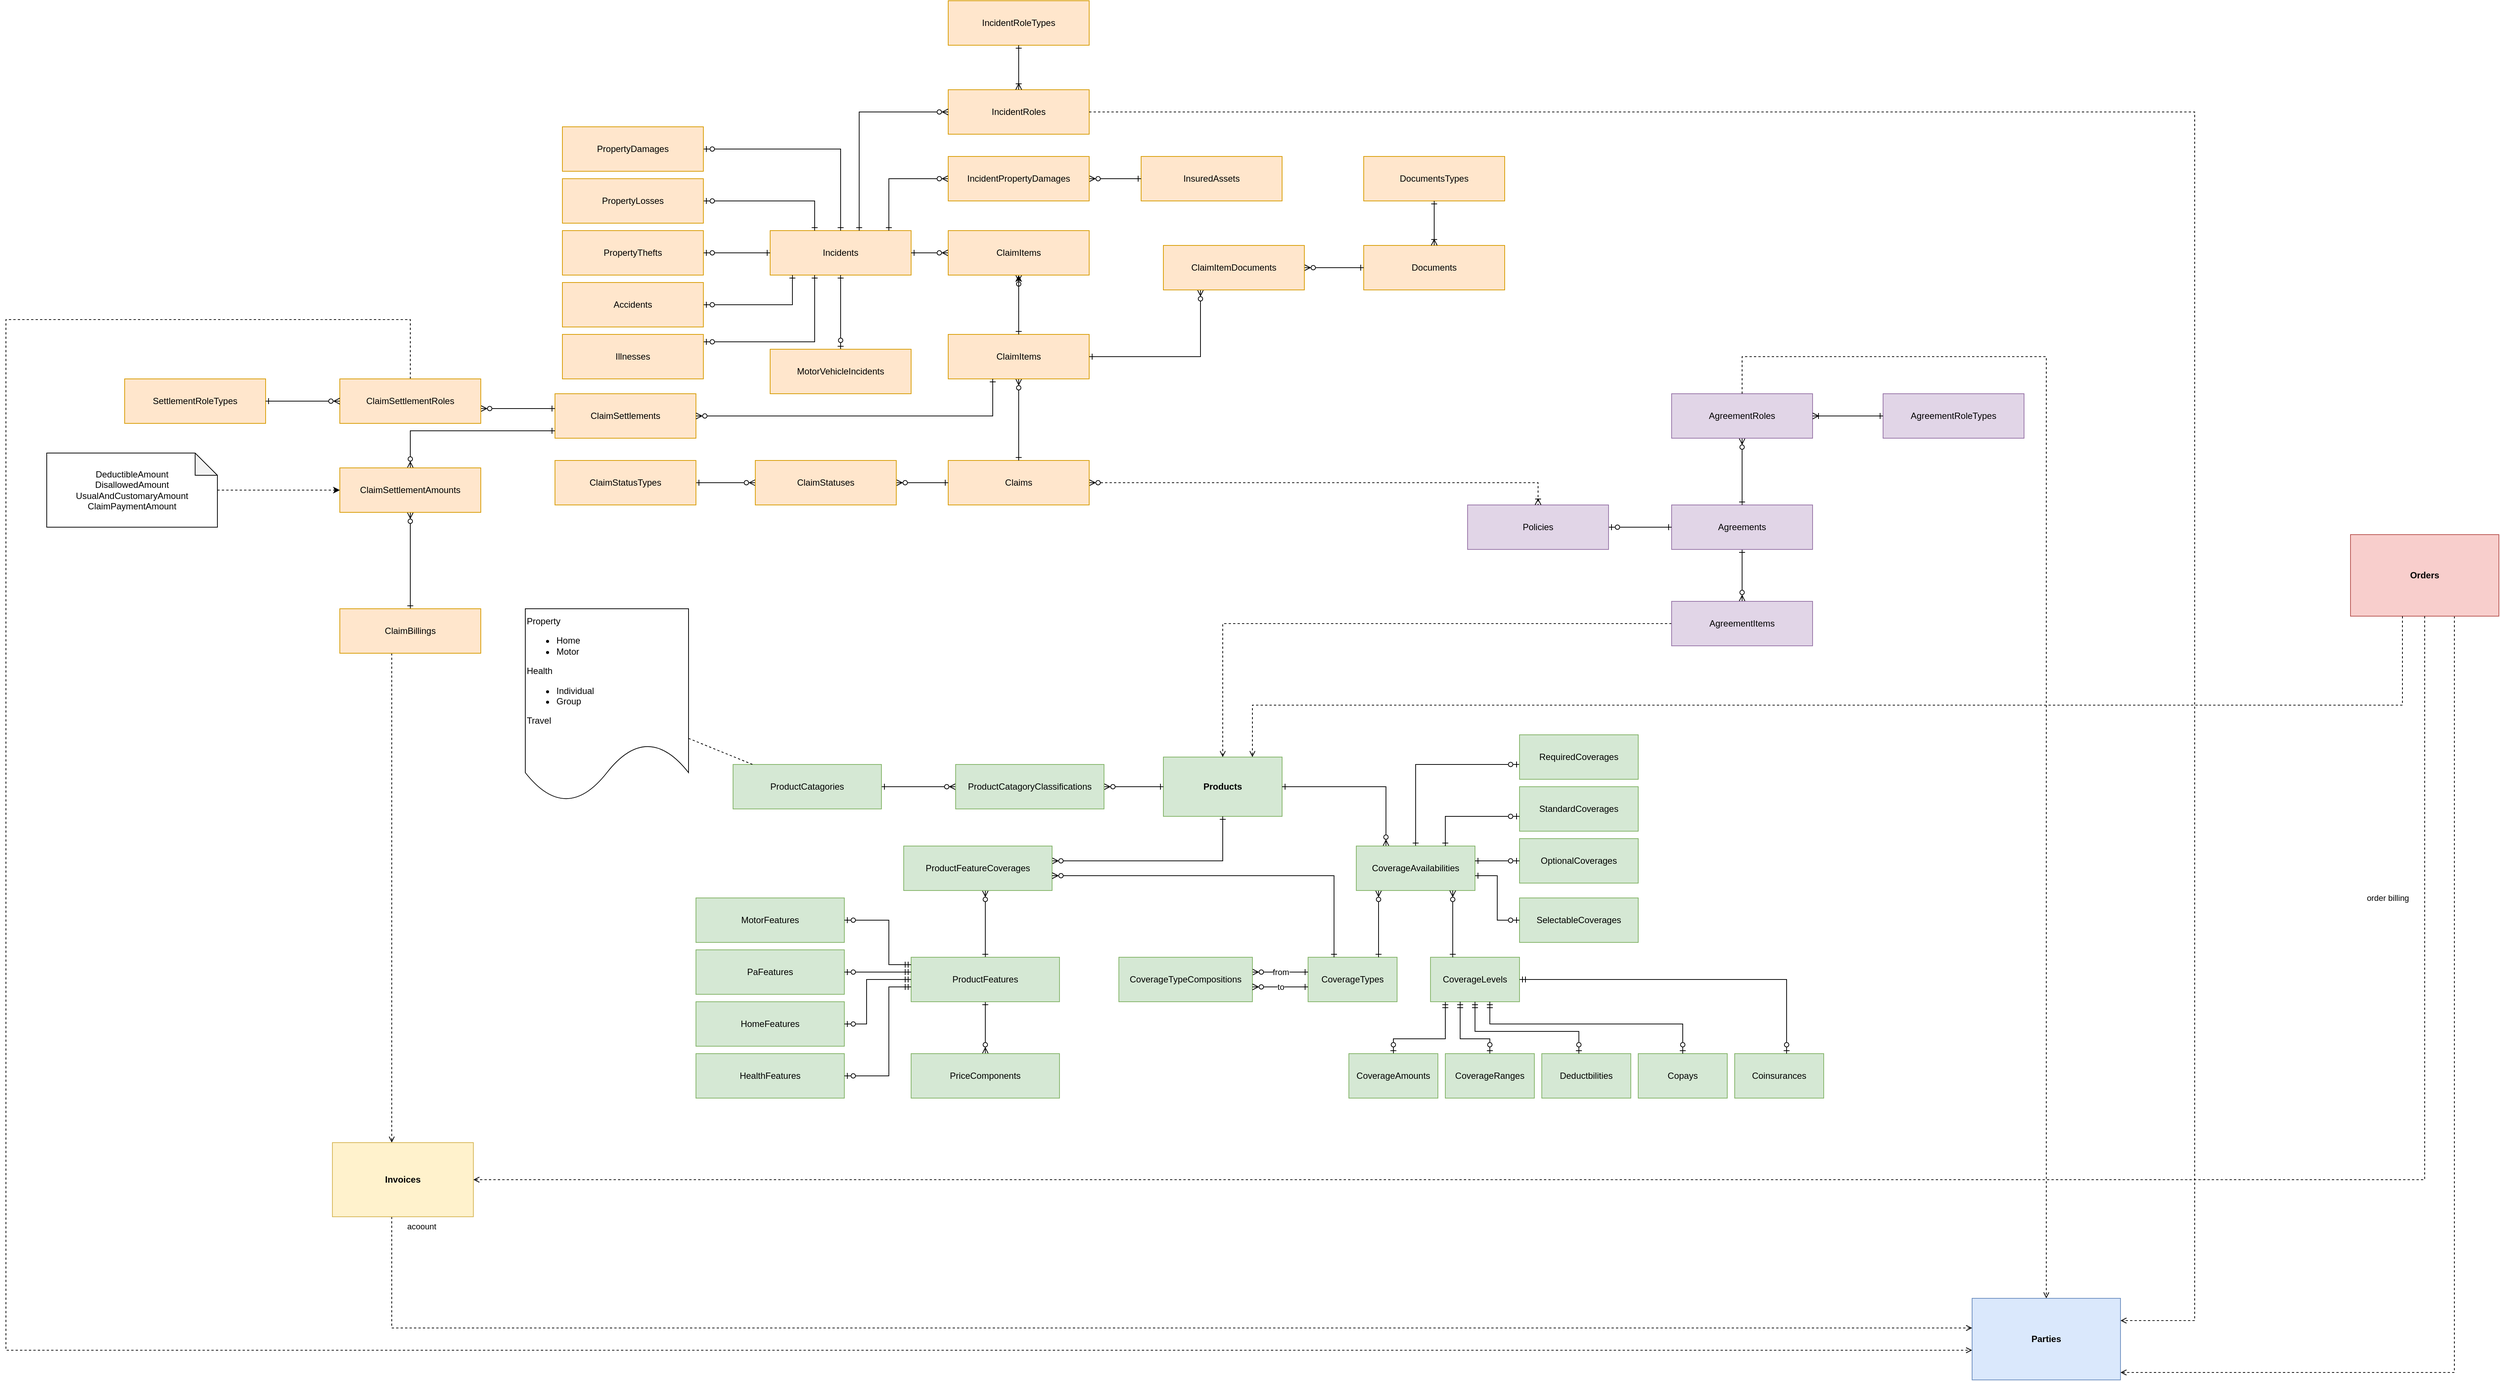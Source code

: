 <mxfile version="28.0.6">
  <diagram name="Page-1" id="UG3h2oHKd8cI5t2Z76ql">
    <mxGraphModel dx="3942" dy="2282" grid="1" gridSize="10" guides="1" tooltips="1" connect="1" arrows="1" fold="1" page="1" pageScale="1" pageWidth="850" pageHeight="1100" math="0" shadow="0">
      <root>
        <mxCell id="0" />
        <mxCell id="1" parent="0" />
        <mxCell id="Gwfefa4xqPAHv9ycmTIK-1" value="Products" style="rounded=0;whiteSpace=wrap;html=1;fontStyle=1;fillColor=#d5e8d4;strokeColor=#82b366;" parent="1" vertex="1">
          <mxGeometry x="230" y="240" width="160" height="80" as="geometry" />
        </mxCell>
        <mxCell id="Gwfefa4xqPAHv9ycmTIK-2" value="CoverageTypes" style="rounded=0;whiteSpace=wrap;html=1;fillColor=#d5e8d4;strokeColor=#82b366;" parent="1" vertex="1">
          <mxGeometry x="425" y="510" width="120" height="60" as="geometry" />
        </mxCell>
        <mxCell id="Gwfefa4xqPAHv9ycmTIK-4" style="edgeStyle=orthogonalEdgeStyle;rounded=0;orthogonalLoop=1;jettySize=auto;html=1;endArrow=ERone;endFill=0;startArrow=ERzeroToMany;startFill=0;" parent="1" source="Gwfefa4xqPAHv9ycmTIK-3" target="Gwfefa4xqPAHv9ycmTIK-2" edge="1">
          <mxGeometry relative="1" as="geometry">
            <Array as="points">
              <mxPoint x="520" y="470" />
              <mxPoint x="520" y="470" />
            </Array>
          </mxGeometry>
        </mxCell>
        <mxCell id="Gwfefa4xqPAHv9ycmTIK-18" style="edgeStyle=orthogonalEdgeStyle;rounded=0;orthogonalLoop=1;jettySize=auto;html=1;endArrow=ERone;endFill=0;startArrow=ERzeroToMany;startFill=0;" parent="1" source="Gwfefa4xqPAHv9ycmTIK-3" target="Gwfefa4xqPAHv9ycmTIK-1" edge="1">
          <mxGeometry relative="1" as="geometry">
            <Array as="points">
              <mxPoint x="530" y="280" />
            </Array>
          </mxGeometry>
        </mxCell>
        <mxCell id="Gwfefa4xqPAHv9ycmTIK-20" style="edgeStyle=orthogonalEdgeStyle;rounded=0;orthogonalLoop=1;jettySize=auto;html=1;startArrow=ERone;startFill=0;endArrow=ERzeroToOne;endFill=0;" parent="1" source="Gwfefa4xqPAHv9ycmTIK-3" target="Gwfefa4xqPAHv9ycmTIK-19" edge="1">
          <mxGeometry relative="1" as="geometry">
            <Array as="points">
              <mxPoint x="570" y="250" />
            </Array>
          </mxGeometry>
        </mxCell>
        <mxCell id="Gwfefa4xqPAHv9ycmTIK-3" value="CoverageAvailabilities" style="rounded=0;whiteSpace=wrap;html=1;fillColor=#d5e8d4;strokeColor=#82b366;" parent="1" vertex="1">
          <mxGeometry x="490" y="360" width="160" height="60" as="geometry" />
        </mxCell>
        <mxCell id="Gwfefa4xqPAHv9ycmTIK-13" style="edgeStyle=orthogonalEdgeStyle;rounded=0;orthogonalLoop=1;jettySize=auto;html=1;startArrow=ERmandOne;startFill=0;endArrow=ERzeroToOne;endFill=0;" parent="1" source="Gwfefa4xqPAHv9ycmTIK-5" target="Gwfefa4xqPAHv9ycmTIK-8" edge="1">
          <mxGeometry relative="1" as="geometry">
            <Array as="points">
              <mxPoint x="610" y="620" />
              <mxPoint x="540" y="620" />
            </Array>
          </mxGeometry>
        </mxCell>
        <mxCell id="Gwfefa4xqPAHv9ycmTIK-5" value="CoverageLevels" style="rounded=0;whiteSpace=wrap;html=1;fillColor=#d5e8d4;strokeColor=#82b366;" parent="1" vertex="1">
          <mxGeometry x="590" y="510" width="120" height="60" as="geometry" />
        </mxCell>
        <mxCell id="Gwfefa4xqPAHv9ycmTIK-6" style="edgeStyle=orthogonalEdgeStyle;rounded=0;orthogonalLoop=1;jettySize=auto;html=1;endArrow=ERone;endFill=0;startArrow=ERzeroToMany;startFill=0;" parent="1" source="Gwfefa4xqPAHv9ycmTIK-3" target="Gwfefa4xqPAHv9ycmTIK-5" edge="1">
          <mxGeometry relative="1" as="geometry">
            <mxPoint x="640" y="450" as="sourcePoint" />
            <mxPoint x="640" y="550" as="targetPoint" />
            <Array as="points">
              <mxPoint x="620" y="470" />
              <mxPoint x="620" y="470" />
            </Array>
          </mxGeometry>
        </mxCell>
        <mxCell id="Gwfefa4xqPAHv9ycmTIK-8" value="CoverageAmounts" style="rounded=0;whiteSpace=wrap;html=1;fillColor=#d5e8d4;strokeColor=#82b366;" parent="1" vertex="1">
          <mxGeometry x="480" y="640" width="120" height="60" as="geometry" />
        </mxCell>
        <mxCell id="Gwfefa4xqPAHv9ycmTIK-9" value="CoverageRanges" style="rounded=0;whiteSpace=wrap;html=1;fillColor=#d5e8d4;strokeColor=#82b366;" parent="1" vertex="1">
          <mxGeometry x="610" y="640" width="120" height="60" as="geometry" />
        </mxCell>
        <mxCell id="Gwfefa4xqPAHv9ycmTIK-10" value="Deductbilities" style="rounded=0;whiteSpace=wrap;html=1;fillColor=#d5e8d4;strokeColor=#82b366;" parent="1" vertex="1">
          <mxGeometry x="740" y="640" width="120" height="60" as="geometry" />
        </mxCell>
        <mxCell id="Gwfefa4xqPAHv9ycmTIK-11" value="Copays" style="rounded=0;whiteSpace=wrap;html=1;fillColor=#d5e8d4;strokeColor=#82b366;" parent="1" vertex="1">
          <mxGeometry x="870" y="640" width="120" height="60" as="geometry" />
        </mxCell>
        <mxCell id="Gwfefa4xqPAHv9ycmTIK-12" value="Coinsurances" style="rounded=0;whiteSpace=wrap;html=1;fillColor=#d5e8d4;strokeColor=#82b366;" parent="1" vertex="1">
          <mxGeometry x="1000" y="640" width="120" height="60" as="geometry" />
        </mxCell>
        <mxCell id="Gwfefa4xqPAHv9ycmTIK-14" style="edgeStyle=orthogonalEdgeStyle;rounded=0;orthogonalLoop=1;jettySize=auto;html=1;startArrow=ERmandOne;startFill=0;endArrow=ERzeroToOne;endFill=0;" parent="1" source="Gwfefa4xqPAHv9ycmTIK-5" target="Gwfefa4xqPAHv9ycmTIK-9" edge="1">
          <mxGeometry relative="1" as="geometry">
            <mxPoint x="900" y="590" as="sourcePoint" />
            <mxPoint x="790" y="650" as="targetPoint" />
            <Array as="points">
              <mxPoint x="630" y="620" />
              <mxPoint x="670" y="620" />
            </Array>
          </mxGeometry>
        </mxCell>
        <mxCell id="Gwfefa4xqPAHv9ycmTIK-15" style="edgeStyle=orthogonalEdgeStyle;rounded=0;orthogonalLoop=1;jettySize=auto;html=1;startArrow=ERmandOne;startFill=0;endArrow=ERzeroToOne;endFill=0;" parent="1" source="Gwfefa4xqPAHv9ycmTIK-5" target="Gwfefa4xqPAHv9ycmTIK-10" edge="1">
          <mxGeometry relative="1" as="geometry">
            <mxPoint x="760" y="590" as="sourcePoint" />
            <mxPoint x="790" y="650" as="targetPoint" />
            <Array as="points">
              <mxPoint x="650" y="610" />
              <mxPoint x="790" y="610" />
            </Array>
          </mxGeometry>
        </mxCell>
        <mxCell id="Gwfefa4xqPAHv9ycmTIK-16" style="edgeStyle=orthogonalEdgeStyle;rounded=0;orthogonalLoop=1;jettySize=auto;html=1;startArrow=ERmandOne;startFill=0;endArrow=ERzeroToOne;endFill=0;" parent="1" source="Gwfefa4xqPAHv9ycmTIK-5" target="Gwfefa4xqPAHv9ycmTIK-11" edge="1">
          <mxGeometry relative="1" as="geometry">
            <mxPoint x="800" y="570" as="sourcePoint" />
            <mxPoint x="940" y="630" as="targetPoint" />
            <Array as="points">
              <mxPoint x="670" y="600" />
              <mxPoint x="930" y="600" />
            </Array>
          </mxGeometry>
        </mxCell>
        <mxCell id="Gwfefa4xqPAHv9ycmTIK-17" style="edgeStyle=orthogonalEdgeStyle;rounded=0;orthogonalLoop=1;jettySize=auto;html=1;startArrow=ERmandOne;startFill=0;endArrow=ERzeroToOne;endFill=0;" parent="1" source="Gwfefa4xqPAHv9ycmTIK-5" target="Gwfefa4xqPAHv9ycmTIK-12" edge="1">
          <mxGeometry relative="1" as="geometry">
            <mxPoint x="880" y="560" as="sourcePoint" />
            <mxPoint x="1020" y="620" as="targetPoint" />
            <Array as="points">
              <mxPoint x="1070" y="540" />
            </Array>
          </mxGeometry>
        </mxCell>
        <mxCell id="Gwfefa4xqPAHv9ycmTIK-19" value="RequiredCoverages" style="rounded=0;whiteSpace=wrap;html=1;fillColor=#d5e8d4;strokeColor=#82b366;" parent="1" vertex="1">
          <mxGeometry x="710" y="210" width="160" height="60" as="geometry" />
        </mxCell>
        <mxCell id="Gwfefa4xqPAHv9ycmTIK-21" value="StandardCoverages" style="rounded=0;whiteSpace=wrap;html=1;fillColor=#d5e8d4;strokeColor=#82b366;" parent="1" vertex="1">
          <mxGeometry x="710" y="280" width="160" height="60" as="geometry" />
        </mxCell>
        <mxCell id="Gwfefa4xqPAHv9ycmTIK-22" value="OptionalCoverages" style="rounded=0;whiteSpace=wrap;html=1;fillColor=#d5e8d4;strokeColor=#82b366;" parent="1" vertex="1">
          <mxGeometry x="710" y="350" width="160" height="60" as="geometry" />
        </mxCell>
        <mxCell id="Gwfefa4xqPAHv9ycmTIK-23" value="SelectableCoverages" style="rounded=0;whiteSpace=wrap;html=1;fillColor=#d5e8d4;strokeColor=#82b366;" parent="1" vertex="1">
          <mxGeometry x="710" y="430" width="160" height="60" as="geometry" />
        </mxCell>
        <mxCell id="Gwfefa4xqPAHv9ycmTIK-24" style="edgeStyle=orthogonalEdgeStyle;rounded=0;orthogonalLoop=1;jettySize=auto;html=1;startArrow=ERone;startFill=0;endArrow=ERzeroToOne;endFill=0;" parent="1" source="Gwfefa4xqPAHv9ycmTIK-3" target="Gwfefa4xqPAHv9ycmTIK-21" edge="1">
          <mxGeometry relative="1" as="geometry">
            <mxPoint x="920" y="430" as="sourcePoint" />
            <mxPoint x="1060" y="320" as="targetPoint" />
            <Array as="points">
              <mxPoint x="610" y="320" />
            </Array>
          </mxGeometry>
        </mxCell>
        <mxCell id="Gwfefa4xqPAHv9ycmTIK-25" style="edgeStyle=orthogonalEdgeStyle;rounded=0;orthogonalLoop=1;jettySize=auto;html=1;startArrow=ERone;startFill=0;endArrow=ERzeroToOne;endFill=0;" parent="1" source="Gwfefa4xqPAHv9ycmTIK-3" target="Gwfefa4xqPAHv9ycmTIK-22" edge="1">
          <mxGeometry relative="1" as="geometry">
            <mxPoint x="930" y="450" as="sourcePoint" />
            <mxPoint x="1030" y="410" as="targetPoint" />
            <Array as="points">
              <mxPoint x="670" y="380" />
              <mxPoint x="670" y="380" />
            </Array>
          </mxGeometry>
        </mxCell>
        <mxCell id="Gwfefa4xqPAHv9ycmTIK-26" style="edgeStyle=orthogonalEdgeStyle;rounded=0;orthogonalLoop=1;jettySize=auto;html=1;startArrow=ERone;startFill=0;endArrow=ERzeroToOne;endFill=0;" parent="1" source="Gwfefa4xqPAHv9ycmTIK-3" target="Gwfefa4xqPAHv9ycmTIK-23" edge="1">
          <mxGeometry relative="1" as="geometry">
            <mxPoint x="670" y="440" as="sourcePoint" />
            <mxPoint x="730" y="440" as="targetPoint" />
            <Array as="points">
              <mxPoint x="680" y="400" />
              <mxPoint x="680" y="460" />
            </Array>
          </mxGeometry>
        </mxCell>
        <mxCell id="Gwfefa4xqPAHv9ycmTIK-28" value="from" style="edgeStyle=orthogonalEdgeStyle;rounded=0;orthogonalLoop=1;jettySize=auto;html=1;endArrow=ERone;endFill=0;startArrow=ERzeroToMany;startFill=0;" parent="1" source="Gwfefa4xqPAHv9ycmTIK-27" target="Gwfefa4xqPAHv9ycmTIK-2" edge="1">
          <mxGeometry relative="1" as="geometry">
            <Array as="points">
              <mxPoint x="390" y="530" />
              <mxPoint x="390" y="530" />
            </Array>
          </mxGeometry>
        </mxCell>
        <mxCell id="Gwfefa4xqPAHv9ycmTIK-27" value="CoverageTypeCompositions" style="rounded=0;whiteSpace=wrap;html=1;fillColor=#d5e8d4;strokeColor=#82b366;" parent="1" vertex="1">
          <mxGeometry x="170" y="510" width="180" height="60" as="geometry" />
        </mxCell>
        <mxCell id="Gwfefa4xqPAHv9ycmTIK-29" value="to" style="edgeStyle=orthogonalEdgeStyle;rounded=0;orthogonalLoop=1;jettySize=auto;html=1;endArrow=ERone;endFill=0;startArrow=ERzeroToMany;startFill=0;" parent="1" source="Gwfefa4xqPAHv9ycmTIK-27" target="Gwfefa4xqPAHv9ycmTIK-2" edge="1">
          <mxGeometry relative="1" as="geometry">
            <mxPoint x="370" y="570" as="sourcePoint" />
            <mxPoint x="480" y="570" as="targetPoint" />
            <Array as="points">
              <mxPoint x="370" y="550" />
              <mxPoint x="370" y="550" />
            </Array>
          </mxGeometry>
        </mxCell>
        <mxCell id="Gwfefa4xqPAHv9ycmTIK-31" style="edgeStyle=orthogonalEdgeStyle;rounded=0;orthogonalLoop=1;jettySize=auto;html=1;endArrow=ERone;endFill=0;startArrow=ERzeroToMany;startFill=0;" parent="1" source="Gwfefa4xqPAHv9ycmTIK-30" target="Gwfefa4xqPAHv9ycmTIK-1" edge="1">
          <mxGeometry relative="1" as="geometry">
            <Array as="points">
              <mxPoint x="10" y="280" />
            </Array>
          </mxGeometry>
        </mxCell>
        <mxCell id="Gwfefa4xqPAHv9ycmTIK-33" style="edgeStyle=orthogonalEdgeStyle;rounded=0;orthogonalLoop=1;jettySize=auto;html=1;endArrow=ERone;endFill=0;startArrow=ERzeroToMany;startFill=0;" parent="1" source="Gwfefa4xqPAHv9ycmTIK-30" target="Gwfefa4xqPAHv9ycmTIK-32" edge="1">
          <mxGeometry relative="1" as="geometry" />
        </mxCell>
        <mxCell id="Gwfefa4xqPAHv9ycmTIK-30" value="ProductCatagoryClassifications" style="rounded=0;whiteSpace=wrap;html=1;fillColor=#d5e8d4;strokeColor=#82b366;" parent="1" vertex="1">
          <mxGeometry x="-50" y="250" width="200" height="60" as="geometry" />
        </mxCell>
        <mxCell id="Gwfefa4xqPAHv9ycmTIK-32" value="ProductCatagories" style="rounded=0;whiteSpace=wrap;html=1;fillColor=#d5e8d4;strokeColor=#82b366;" parent="1" vertex="1">
          <mxGeometry x="-350" y="250" width="200" height="60" as="geometry" />
        </mxCell>
        <mxCell id="Gwfefa4xqPAHv9ycmTIK-35" style="rounded=0;orthogonalLoop=1;jettySize=auto;html=1;dashed=1;endArrow=none;endFill=0;" parent="1" source="Gwfefa4xqPAHv9ycmTIK-34" target="Gwfefa4xqPAHv9ycmTIK-32" edge="1">
          <mxGeometry relative="1" as="geometry" />
        </mxCell>
        <mxCell id="Gwfefa4xqPAHv9ycmTIK-34" value="Property&lt;div style=&quot;&quot;&gt;&lt;ul&gt;&lt;li&gt;Home&lt;/li&gt;&lt;li&gt;Motor&lt;/li&gt;&lt;/ul&gt;&lt;/div&gt;&lt;div&gt;Health&lt;/div&gt;&lt;div&gt;&lt;ul&gt;&lt;li&gt;Individual&lt;/li&gt;&lt;li&gt;Group&lt;/li&gt;&lt;/ul&gt;&lt;div&gt;Travel&lt;/div&gt;&lt;/div&gt;&lt;div&gt;&lt;br&gt;&lt;/div&gt;" style="shape=document;whiteSpace=wrap;html=1;boundedLbl=1;align=left;verticalAlign=middle;" parent="1" vertex="1">
          <mxGeometry x="-630" y="40" width="220" height="260" as="geometry" />
        </mxCell>
        <mxCell id="Gwfefa4xqPAHv9ycmTIK-39" style="edgeStyle=orthogonalEdgeStyle;rounded=0;orthogonalLoop=1;jettySize=auto;html=1;endArrow=ERone;endFill=0;startArrow=ERzeroToMany;startFill=0;" parent="1" source="Gwfefa4xqPAHv9ycmTIK-38" target="Gwfefa4xqPAHv9ycmTIK-1" edge="1">
          <mxGeometry relative="1" as="geometry">
            <Array as="points">
              <mxPoint x="310" y="380" />
            </Array>
          </mxGeometry>
        </mxCell>
        <mxCell id="Gwfefa4xqPAHv9ycmTIK-43" style="edgeStyle=orthogonalEdgeStyle;rounded=0;orthogonalLoop=1;jettySize=auto;html=1;startArrow=ERzeroToMany;startFill=0;endArrow=ERone;endFill=0;" parent="1" source="Gwfefa4xqPAHv9ycmTIK-38" target="Gwfefa4xqPAHv9ycmTIK-40" edge="1">
          <mxGeometry relative="1" as="geometry">
            <Array as="points">
              <mxPoint x="-10" y="450" />
              <mxPoint x="-10" y="450" />
            </Array>
          </mxGeometry>
        </mxCell>
        <mxCell id="Gwfefa4xqPAHv9ycmTIK-38" value="ProductFeatureCoverages" style="rounded=0;whiteSpace=wrap;html=1;fillColor=#d5e8d4;strokeColor=#82b366;" parent="1" vertex="1">
          <mxGeometry x="-120" y="360" width="200" height="60" as="geometry" />
        </mxCell>
        <mxCell id="Gwfefa4xqPAHv9ycmTIK-42" style="edgeStyle=orthogonalEdgeStyle;rounded=0;orthogonalLoop=1;jettySize=auto;html=1;startArrow=ERone;startFill=0;endArrow=ERzeroToMany;endFill=0;" parent="1" source="Gwfefa4xqPAHv9ycmTIK-40" target="Gwfefa4xqPAHv9ycmTIK-41" edge="1">
          <mxGeometry relative="1" as="geometry" />
        </mxCell>
        <mxCell id="Gwfefa4xqPAHv9ycmTIK-40" value="ProductFeatures" style="rounded=0;whiteSpace=wrap;html=1;fillColor=#d5e8d4;strokeColor=#82b366;" parent="1" vertex="1">
          <mxGeometry x="-110" y="510" width="200" height="60" as="geometry" />
        </mxCell>
        <mxCell id="Gwfefa4xqPAHv9ycmTIK-41" value="PriceComponents" style="rounded=0;whiteSpace=wrap;html=1;fillColor=#d5e8d4;strokeColor=#82b366;" parent="1" vertex="1">
          <mxGeometry x="-110" y="640" width="200" height="60" as="geometry" />
        </mxCell>
        <mxCell id="Gwfefa4xqPAHv9ycmTIK-44" style="edgeStyle=orthogonalEdgeStyle;rounded=0;orthogonalLoop=1;jettySize=auto;html=1;endArrow=ERone;endFill=0;startArrow=ERzeroToMany;startFill=0;" parent="1" source="Gwfefa4xqPAHv9ycmTIK-38" target="Gwfefa4xqPAHv9ycmTIK-2" edge="1">
          <mxGeometry relative="1" as="geometry">
            <mxPoint x="260" y="530" as="sourcePoint" />
            <mxPoint x="490" y="470" as="targetPoint" />
            <Array as="points">
              <mxPoint x="460" y="400" />
            </Array>
          </mxGeometry>
        </mxCell>
        <mxCell id="Gwfefa4xqPAHv9ycmTIK-45" value="MotorFeatures" style="rounded=0;whiteSpace=wrap;html=1;fillColor=#d5e8d4;strokeColor=#82b366;" parent="1" vertex="1">
          <mxGeometry x="-400" y="430" width="200" height="60" as="geometry" />
        </mxCell>
        <mxCell id="Gwfefa4xqPAHv9ycmTIK-46" value="PaFeatures" style="rounded=0;whiteSpace=wrap;html=1;fillColor=#d5e8d4;strokeColor=#82b366;" parent="1" vertex="1">
          <mxGeometry x="-400" y="500" width="200" height="60" as="geometry" />
        </mxCell>
        <mxCell id="Gwfefa4xqPAHv9ycmTIK-47" value="HomeFeatures" style="rounded=0;whiteSpace=wrap;html=1;fillColor=#d5e8d4;strokeColor=#82b366;" parent="1" vertex="1">
          <mxGeometry x="-400" y="570" width="200" height="60" as="geometry" />
        </mxCell>
        <mxCell id="Gwfefa4xqPAHv9ycmTIK-48" value="HealthFeatures" style="rounded=0;whiteSpace=wrap;html=1;fillColor=#d5e8d4;strokeColor=#82b366;" parent="1" vertex="1">
          <mxGeometry x="-400" y="640" width="200" height="60" as="geometry" />
        </mxCell>
        <mxCell id="Gwfefa4xqPAHv9ycmTIK-49" style="edgeStyle=orthogonalEdgeStyle;rounded=0;orthogonalLoop=1;jettySize=auto;html=1;startArrow=ERmandOne;startFill=0;endArrow=ERzeroToOne;endFill=0;" parent="1" source="Gwfefa4xqPAHv9ycmTIK-40" target="Gwfefa4xqPAHv9ycmTIK-45" edge="1">
          <mxGeometry relative="1" as="geometry">
            <mxPoint x="-60" y="450" as="sourcePoint" />
            <mxPoint x="-130" y="520" as="targetPoint" />
            <Array as="points">
              <mxPoint x="-140" y="520" />
              <mxPoint x="-140" y="460" />
            </Array>
          </mxGeometry>
        </mxCell>
        <mxCell id="Gwfefa4xqPAHv9ycmTIK-50" style="edgeStyle=orthogonalEdgeStyle;rounded=0;orthogonalLoop=1;jettySize=auto;html=1;startArrow=ERmandOne;startFill=0;endArrow=ERzeroToOne;endFill=0;" parent="1" source="Gwfefa4xqPAHv9ycmTIK-40" target="Gwfefa4xqPAHv9ycmTIK-46" edge="1">
          <mxGeometry relative="1" as="geometry">
            <mxPoint x="-10" y="610" as="sourcePoint" />
            <mxPoint x="-150" y="560" as="targetPoint" />
            <Array as="points">
              <mxPoint x="-140" y="530" />
              <mxPoint x="-140" y="530" />
            </Array>
          </mxGeometry>
        </mxCell>
        <mxCell id="Gwfefa4xqPAHv9ycmTIK-51" style="edgeStyle=orthogonalEdgeStyle;rounded=0;orthogonalLoop=1;jettySize=auto;html=1;startArrow=ERmandOne;startFill=0;endArrow=ERzeroToOne;endFill=0;" parent="1" source="Gwfefa4xqPAHv9ycmTIK-40" target="Gwfefa4xqPAHv9ycmTIK-47" edge="1">
          <mxGeometry relative="1" as="geometry">
            <mxPoint x="-10" y="630" as="sourcePoint" />
            <mxPoint x="-150" y="580" as="targetPoint" />
            <Array as="points">
              <mxPoint x="-170" y="540" />
              <mxPoint x="-170" y="600" />
            </Array>
          </mxGeometry>
        </mxCell>
        <mxCell id="Gwfefa4xqPAHv9ycmTIK-52" style="edgeStyle=orthogonalEdgeStyle;rounded=0;orthogonalLoop=1;jettySize=auto;html=1;startArrow=ERmandOne;startFill=0;endArrow=ERzeroToOne;endFill=0;" parent="1" source="Gwfefa4xqPAHv9ycmTIK-40" target="Gwfefa4xqPAHv9ycmTIK-48" edge="1">
          <mxGeometry relative="1" as="geometry">
            <mxPoint x="10" y="660" as="sourcePoint" />
            <mxPoint x="-130" y="610" as="targetPoint" />
            <Array as="points">
              <mxPoint x="-140" y="550" />
              <mxPoint x="-140" y="670" />
            </Array>
          </mxGeometry>
        </mxCell>
        <mxCell id="Gwfefa4xqPAHv9ycmTIK-54" style="edgeStyle=orthogonalEdgeStyle;rounded=0;orthogonalLoop=1;jettySize=auto;html=1;endArrow=open;endFill=0;startArrow=none;startFill=0;dashed=1;" parent="1" source="oErXkipmvM2q--g5pRgf-3" target="Gwfefa4xqPAHv9ycmTIK-1" edge="1">
          <mxGeometry relative="1" as="geometry">
            <Array as="points">
              <mxPoint x="310" y="60" />
            </Array>
          </mxGeometry>
        </mxCell>
        <mxCell id="oErXkipmvM2q--g5pRgf-4" style="edgeStyle=orthogonalEdgeStyle;rounded=0;orthogonalLoop=1;jettySize=auto;html=1;endArrow=ERzeroToMany;endFill=0;startArrow=ERone;startFill=0;" edge="1" parent="1" source="Gwfefa4xqPAHv9ycmTIK-53" target="oErXkipmvM2q--g5pRgf-3">
          <mxGeometry relative="1" as="geometry" />
        </mxCell>
        <mxCell id="Gwfefa4xqPAHv9ycmTIK-53" value="Agreements" style="rounded=0;whiteSpace=wrap;html=1;fillColor=#e1d5e7;strokeColor=#9673a6;" parent="1" vertex="1">
          <mxGeometry x="915" y="-100" width="190" height="60" as="geometry" />
        </mxCell>
        <mxCell id="Gwfefa4xqPAHv9ycmTIK-56" style="edgeStyle=orthogonalEdgeStyle;rounded=0;orthogonalLoop=1;jettySize=auto;html=1;endArrow=ERone;endFill=0;startArrow=ERzeroToMany;startFill=0;" parent="1" source="Gwfefa4xqPAHv9ycmTIK-55" target="Gwfefa4xqPAHv9ycmTIK-53" edge="1">
          <mxGeometry relative="1" as="geometry" />
        </mxCell>
        <mxCell id="Gwfefa4xqPAHv9ycmTIK-55" value="AgreementRoles" style="rounded=0;whiteSpace=wrap;html=1;fillColor=#e1d5e7;strokeColor=#9673a6;" parent="1" vertex="1">
          <mxGeometry x="915" y="-250" width="190" height="60" as="geometry" />
        </mxCell>
        <mxCell id="Gwfefa4xqPAHv9ycmTIK-57" value="Parties" style="rounded=0;whiteSpace=wrap;html=1;fontStyle=1;fillColor=#dae8fc;strokeColor=#6c8ebf;" parent="1" vertex="1">
          <mxGeometry x="1320" y="970" width="200" height="110" as="geometry" />
        </mxCell>
        <mxCell id="Gwfefa4xqPAHv9ycmTIK-59" style="edgeStyle=orthogonalEdgeStyle;rounded=0;orthogonalLoop=1;jettySize=auto;html=1;startArrow=ERzeroToOne;startFill=0;endArrow=ERone;endFill=0;" parent="1" source="Gwfefa4xqPAHv9ycmTIK-58" target="Gwfefa4xqPAHv9ycmTIK-53" edge="1">
          <mxGeometry relative="1" as="geometry" />
        </mxCell>
        <mxCell id="Gwfefa4xqPAHv9ycmTIK-58" value="Policies" style="rounded=0;whiteSpace=wrap;html=1;fillColor=#e1d5e7;strokeColor=#9673a6;" parent="1" vertex="1">
          <mxGeometry x="640" y="-100" width="190" height="60" as="geometry" />
        </mxCell>
        <mxCell id="Gwfefa4xqPAHv9ycmTIK-60" style="edgeStyle=orthogonalEdgeStyle;rounded=0;orthogonalLoop=1;jettySize=auto;html=1;endArrow=open;endFill=0;startArrow=none;startFill=0;dashed=1;" parent="1" source="Gwfefa4xqPAHv9ycmTIK-55" target="Gwfefa4xqPAHv9ycmTIK-57" edge="1">
          <mxGeometry relative="1" as="geometry">
            <mxPoint x="650" y="-150" as="sourcePoint" />
            <mxPoint x="650" y="-50" as="targetPoint" />
            <Array as="points">
              <mxPoint x="1010" y="-300" />
            </Array>
          </mxGeometry>
        </mxCell>
        <mxCell id="Gwfefa4xqPAHv9ycmTIK-64" style="edgeStyle=orthogonalEdgeStyle;rounded=0;orthogonalLoop=1;jettySize=auto;html=1;startArrow=ERzeroToMany;startFill=0;endArrow=ERoneToMany;endFill=0;dashed=1;" parent="1" source="Gwfefa4xqPAHv9ycmTIK-63" target="Gwfefa4xqPAHv9ycmTIK-58" edge="1">
          <mxGeometry relative="1" as="geometry">
            <Array as="points">
              <mxPoint x="735" y="-130" />
            </Array>
          </mxGeometry>
        </mxCell>
        <mxCell id="Gwfefa4xqPAHv9ycmTIK-63" value="Claims" style="rounded=0;whiteSpace=wrap;html=1;fillColor=#ffe6cc;strokeColor=#d79b00;" parent="1" vertex="1">
          <mxGeometry x="-60" y="-160" width="190" height="60" as="geometry" />
        </mxCell>
        <mxCell id="Gwfefa4xqPAHv9ycmTIK-66" style="edgeStyle=orthogonalEdgeStyle;rounded=0;orthogonalLoop=1;jettySize=auto;html=1;startArrow=ERzeroToMany;startFill=0;endArrow=ERone;endFill=0;" parent="1" source="Gwfefa4xqPAHv9ycmTIK-65" target="Gwfefa4xqPAHv9ycmTIK-63" edge="1">
          <mxGeometry relative="1" as="geometry" />
        </mxCell>
        <mxCell id="Gwfefa4xqPAHv9ycmTIK-120" value="" style="edgeStyle=orthogonalEdgeStyle;rounded=0;orthogonalLoop=1;jettySize=auto;html=1;" parent="1" source="Gwfefa4xqPAHv9ycmTIK-65" target="Gwfefa4xqPAHv9ycmTIK-119" edge="1">
          <mxGeometry relative="1" as="geometry" />
        </mxCell>
        <mxCell id="Gwfefa4xqPAHv9ycmTIK-65" value="ClaimItems" style="rounded=0;whiteSpace=wrap;html=1;fillColor=#ffe6cc;strokeColor=#d79b00;" parent="1" vertex="1">
          <mxGeometry x="-60" y="-330" width="190" height="60" as="geometry" />
        </mxCell>
        <mxCell id="Gwfefa4xqPAHv9ycmTIK-68" style="edgeStyle=orthogonalEdgeStyle;rounded=0;orthogonalLoop=1;jettySize=auto;html=1;startArrow=ERzeroToMany;startFill=0;endArrow=ERone;endFill=0;" parent="1" source="Gwfefa4xqPAHv9ycmTIK-67" target="Gwfefa4xqPAHv9ycmTIK-63" edge="1">
          <mxGeometry relative="1" as="geometry" />
        </mxCell>
        <mxCell id="Gwfefa4xqPAHv9ycmTIK-70" style="edgeStyle=orthogonalEdgeStyle;rounded=0;orthogonalLoop=1;jettySize=auto;html=1;endArrow=ERone;endFill=0;startArrow=ERzeroToMany;startFill=0;" parent="1" source="Gwfefa4xqPAHv9ycmTIK-67" target="Gwfefa4xqPAHv9ycmTIK-69" edge="1">
          <mxGeometry relative="1" as="geometry" />
        </mxCell>
        <mxCell id="Gwfefa4xqPAHv9ycmTIK-67" value="ClaimStatuses" style="rounded=0;whiteSpace=wrap;html=1;fillColor=#ffe6cc;strokeColor=#d79b00;" parent="1" vertex="1">
          <mxGeometry x="-320" y="-160" width="190" height="60" as="geometry" />
        </mxCell>
        <mxCell id="Gwfefa4xqPAHv9ycmTIK-69" value="ClaimStatusTypes" style="rounded=0;whiteSpace=wrap;html=1;fillColor=#ffe6cc;strokeColor=#d79b00;" parent="1" vertex="1">
          <mxGeometry x="-590" y="-160" width="190" height="60" as="geometry" />
        </mxCell>
        <mxCell id="Gwfefa4xqPAHv9ycmTIK-71" value="InsuredAssets" style="rounded=0;whiteSpace=wrap;html=1;fillColor=#ffe6cc;strokeColor=#d79b00;" parent="1" vertex="1">
          <mxGeometry x="200" y="-570" width="190" height="60" as="geometry" />
        </mxCell>
        <mxCell id="Gwfefa4xqPAHv9ycmTIK-73" value="Incidents" style="rounded=0;whiteSpace=wrap;html=1;fillColor=#ffe6cc;strokeColor=#d79b00;" parent="1" vertex="1">
          <mxGeometry x="-300" y="-470" width="190" height="60" as="geometry" />
        </mxCell>
        <mxCell id="Gwfefa4xqPAHv9ycmTIK-80" style="edgeStyle=orthogonalEdgeStyle;rounded=0;orthogonalLoop=1;jettySize=auto;html=1;startArrow=ERzeroToOne;startFill=0;endArrow=ERone;endFill=0;" parent="1" source="Gwfefa4xqPAHv9ycmTIK-74" target="Gwfefa4xqPAHv9ycmTIK-73" edge="1">
          <mxGeometry relative="1" as="geometry" />
        </mxCell>
        <mxCell id="Gwfefa4xqPAHv9ycmTIK-74" value="PropertyDamages" style="rounded=0;whiteSpace=wrap;html=1;fillColor=#ffe6cc;strokeColor=#d79b00;" parent="1" vertex="1">
          <mxGeometry x="-580" y="-610" width="190" height="60" as="geometry" />
        </mxCell>
        <mxCell id="Gwfefa4xqPAHv9ycmTIK-81" style="edgeStyle=orthogonalEdgeStyle;rounded=0;orthogonalLoop=1;jettySize=auto;html=1;startArrow=ERzeroToOne;startFill=0;endArrow=ERone;endFill=0;" parent="1" source="Gwfefa4xqPAHv9ycmTIK-75" target="Gwfefa4xqPAHv9ycmTIK-73" edge="1">
          <mxGeometry relative="1" as="geometry">
            <Array as="points">
              <mxPoint x="-240" y="-510" />
            </Array>
          </mxGeometry>
        </mxCell>
        <mxCell id="Gwfefa4xqPAHv9ycmTIK-75" value="PropertyLosses" style="rounded=0;whiteSpace=wrap;html=1;fillColor=#ffe6cc;strokeColor=#d79b00;" parent="1" vertex="1">
          <mxGeometry x="-580" y="-540" width="190" height="60" as="geometry" />
        </mxCell>
        <mxCell id="Gwfefa4xqPAHv9ycmTIK-82" style="edgeStyle=orthogonalEdgeStyle;rounded=0;orthogonalLoop=1;jettySize=auto;html=1;startArrow=ERzeroToOne;startFill=0;endArrow=ERone;endFill=0;" parent="1" source="Gwfefa4xqPAHv9ycmTIK-76" target="Gwfefa4xqPAHv9ycmTIK-73" edge="1">
          <mxGeometry relative="1" as="geometry">
            <Array as="points">
              <mxPoint x="-320" y="-440" />
              <mxPoint x="-320" y="-440" />
            </Array>
          </mxGeometry>
        </mxCell>
        <mxCell id="Gwfefa4xqPAHv9ycmTIK-76" value="PropertyThefts" style="rounded=0;whiteSpace=wrap;html=1;fillColor=#ffe6cc;strokeColor=#d79b00;" parent="1" vertex="1">
          <mxGeometry x="-580" y="-470" width="190" height="60" as="geometry" />
        </mxCell>
        <mxCell id="Gwfefa4xqPAHv9ycmTIK-83" style="edgeStyle=orthogonalEdgeStyle;rounded=0;orthogonalLoop=1;jettySize=auto;html=1;startArrow=ERzeroToOne;startFill=0;endArrow=ERone;endFill=0;" parent="1" source="Gwfefa4xqPAHv9ycmTIK-77" target="Gwfefa4xqPAHv9ycmTIK-73" edge="1">
          <mxGeometry relative="1" as="geometry">
            <Array as="points">
              <mxPoint x="-270" y="-370" />
            </Array>
          </mxGeometry>
        </mxCell>
        <mxCell id="Gwfefa4xqPAHv9ycmTIK-77" value="Accidents" style="rounded=0;whiteSpace=wrap;html=1;fillColor=#ffe6cc;strokeColor=#d79b00;" parent="1" vertex="1">
          <mxGeometry x="-580" y="-400" width="190" height="60" as="geometry" />
        </mxCell>
        <mxCell id="Gwfefa4xqPAHv9ycmTIK-84" style="edgeStyle=orthogonalEdgeStyle;rounded=0;orthogonalLoop=1;jettySize=auto;html=1;startArrow=ERzeroToOne;startFill=0;endArrow=ERone;endFill=0;" parent="1" source="Gwfefa4xqPAHv9ycmTIK-78" target="Gwfefa4xqPAHv9ycmTIK-73" edge="1">
          <mxGeometry relative="1" as="geometry">
            <Array as="points">
              <mxPoint x="-240" y="-320" />
            </Array>
          </mxGeometry>
        </mxCell>
        <mxCell id="Gwfefa4xqPAHv9ycmTIK-78" value="Illnesses" style="rounded=0;whiteSpace=wrap;html=1;fillColor=#ffe6cc;strokeColor=#d79b00;" parent="1" vertex="1">
          <mxGeometry x="-580" y="-330" width="190" height="60" as="geometry" />
        </mxCell>
        <mxCell id="Gwfefa4xqPAHv9ycmTIK-85" style="edgeStyle=orthogonalEdgeStyle;rounded=0;orthogonalLoop=1;jettySize=auto;html=1;endArrow=ERone;endFill=0;startArrow=ERzeroToOne;startFill=0;" parent="1" source="Gwfefa4xqPAHv9ycmTIK-79" target="Gwfefa4xqPAHv9ycmTIK-73" edge="1">
          <mxGeometry relative="1" as="geometry" />
        </mxCell>
        <mxCell id="Gwfefa4xqPAHv9ycmTIK-79" value="MotorVehicleIncidents" style="rounded=0;whiteSpace=wrap;html=1;fillColor=#ffe6cc;strokeColor=#d79b00;" parent="1" vertex="1">
          <mxGeometry x="-300" y="-310" width="190" height="60" as="geometry" />
        </mxCell>
        <mxCell id="Gwfefa4xqPAHv9ycmTIK-86" value="IncidentRoles" style="rounded=0;whiteSpace=wrap;html=1;fillColor=#ffe6cc;strokeColor=#d79b00;" parent="1" vertex="1">
          <mxGeometry x="-60" y="-660" width="190" height="60" as="geometry" />
        </mxCell>
        <mxCell id="Gwfefa4xqPAHv9ycmTIK-87" style="edgeStyle=orthogonalEdgeStyle;rounded=0;orthogonalLoop=1;jettySize=auto;html=1;endArrow=ERone;endFill=0;startArrow=ERzeroToMany;startFill=0;" parent="1" source="Gwfefa4xqPAHv9ycmTIK-86" target="Gwfefa4xqPAHv9ycmTIK-73" edge="1">
          <mxGeometry relative="1" as="geometry">
            <mxPoint x="240" y="-410" as="sourcePoint" />
            <mxPoint x="240" y="-320" as="targetPoint" />
            <Array as="points">
              <mxPoint x="-180" y="-630" />
            </Array>
          </mxGeometry>
        </mxCell>
        <mxCell id="Gwfefa4xqPAHv9ycmTIK-88" style="edgeStyle=orthogonalEdgeStyle;rounded=0;orthogonalLoop=1;jettySize=auto;html=1;endArrow=open;endFill=0;startArrow=none;startFill=0;dashed=1;" parent="1" source="Gwfefa4xqPAHv9ycmTIK-86" target="Gwfefa4xqPAHv9ycmTIK-57" edge="1">
          <mxGeometry relative="1" as="geometry">
            <mxPoint x="410" y="-430" as="sourcePoint" />
            <mxPoint x="1140" y="-560" as="targetPoint" />
            <Array as="points">
              <mxPoint x="1620" y="-630" />
              <mxPoint x="1620" y="1000" />
            </Array>
          </mxGeometry>
        </mxCell>
        <mxCell id="Gwfefa4xqPAHv9ycmTIK-89" value="AgreementRoleTypes" style="rounded=0;whiteSpace=wrap;html=1;fillColor=#e1d5e7;strokeColor=#9673a6;" parent="1" vertex="1">
          <mxGeometry x="1200" y="-250" width="190" height="60" as="geometry" />
        </mxCell>
        <mxCell id="Gwfefa4xqPAHv9ycmTIK-90" style="edgeStyle=orthogonalEdgeStyle;rounded=0;orthogonalLoop=1;jettySize=auto;html=1;endArrow=ERone;endFill=0;startArrow=ERoneToMany;startFill=0;" parent="1" source="Gwfefa4xqPAHv9ycmTIK-55" target="Gwfefa4xqPAHv9ycmTIK-89" edge="1">
          <mxGeometry relative="1" as="geometry">
            <mxPoint x="550" y="-70" as="sourcePoint" />
            <mxPoint x="550" y="20" as="targetPoint" />
          </mxGeometry>
        </mxCell>
        <mxCell id="Gwfefa4xqPAHv9ycmTIK-91" value="IncidentRoleTypes" style="rounded=0;whiteSpace=wrap;html=1;fillColor=#ffe6cc;strokeColor=#d79b00;" parent="1" vertex="1">
          <mxGeometry x="-60" y="-780" width="190" height="60" as="geometry" />
        </mxCell>
        <mxCell id="Gwfefa4xqPAHv9ycmTIK-92" style="edgeStyle=orthogonalEdgeStyle;rounded=0;orthogonalLoop=1;jettySize=auto;html=1;endArrow=ERone;endFill=0;startArrow=ERoneToMany;startFill=0;" parent="1" source="Gwfefa4xqPAHv9ycmTIK-86" target="Gwfefa4xqPAHv9ycmTIK-91" edge="1">
          <mxGeometry relative="1" as="geometry">
            <mxPoint x="360" y="-770" as="sourcePoint" />
            <mxPoint x="455" y="-770" as="targetPoint" />
          </mxGeometry>
        </mxCell>
        <mxCell id="Gwfefa4xqPAHv9ycmTIK-94" style="edgeStyle=orthogonalEdgeStyle;rounded=0;orthogonalLoop=1;jettySize=auto;html=1;endArrow=ERone;endFill=0;startArrow=ERzeroToMany;startFill=0;" parent="1" source="Gwfefa4xqPAHv9ycmTIK-93" target="Gwfefa4xqPAHv9ycmTIK-73" edge="1">
          <mxGeometry relative="1" as="geometry">
            <Array as="points">
              <mxPoint x="-140" y="-540" />
            </Array>
          </mxGeometry>
        </mxCell>
        <mxCell id="Gwfefa4xqPAHv9ycmTIK-95" style="edgeStyle=orthogonalEdgeStyle;rounded=0;orthogonalLoop=1;jettySize=auto;html=1;startArrow=ERzeroToMany;startFill=0;endArrow=ERone;endFill=0;" parent="1" source="Gwfefa4xqPAHv9ycmTIK-93" target="Gwfefa4xqPAHv9ycmTIK-71" edge="1">
          <mxGeometry relative="1" as="geometry" />
        </mxCell>
        <mxCell id="Gwfefa4xqPAHv9ycmTIK-93" value="IncidentPropertyDamages" style="rounded=0;whiteSpace=wrap;html=1;fillColor=#ffe6cc;strokeColor=#d79b00;" parent="1" vertex="1">
          <mxGeometry x="-60" y="-570" width="190" height="60" as="geometry" />
        </mxCell>
        <mxCell id="Gwfefa4xqPAHv9ycmTIK-97" style="edgeStyle=orthogonalEdgeStyle;rounded=0;orthogonalLoop=1;jettySize=auto;html=1;startArrow=ERzeroToMany;startFill=0;endArrow=ERone;endFill=0;" parent="1" source="Gwfefa4xqPAHv9ycmTIK-96" target="Gwfefa4xqPAHv9ycmTIK-73" edge="1">
          <mxGeometry relative="1" as="geometry" />
        </mxCell>
        <mxCell id="Gwfefa4xqPAHv9ycmTIK-98" style="edgeStyle=orthogonalEdgeStyle;rounded=0;orthogonalLoop=1;jettySize=auto;html=1;startArrow=ERzeroToMany;startFill=0;endArrow=ERone;endFill=0;" parent="1" source="Gwfefa4xqPAHv9ycmTIK-96" target="Gwfefa4xqPAHv9ycmTIK-65" edge="1">
          <mxGeometry relative="1" as="geometry" />
        </mxCell>
        <mxCell id="Gwfefa4xqPAHv9ycmTIK-96" value="IncidentClaimItems" style="rounded=0;whiteSpace=wrap;html=1;" parent="1" vertex="1">
          <mxGeometry x="-60" y="-470" width="190" height="60" as="geometry" />
        </mxCell>
        <mxCell id="Gwfefa4xqPAHv9ycmTIK-99" value="Documents" style="rounded=0;whiteSpace=wrap;html=1;fillColor=#ffe6cc;strokeColor=#d79b00;" parent="1" vertex="1">
          <mxGeometry x="500" y="-450" width="190" height="60" as="geometry" />
        </mxCell>
        <mxCell id="Gwfefa4xqPAHv9ycmTIK-101" style="edgeStyle=orthogonalEdgeStyle;rounded=0;orthogonalLoop=1;jettySize=auto;html=1;startArrow=ERzeroToMany;startFill=0;endArrow=ERone;endFill=0;" parent="1" source="Gwfefa4xqPAHv9ycmTIK-100" target="Gwfefa4xqPAHv9ycmTIK-99" edge="1">
          <mxGeometry relative="1" as="geometry" />
        </mxCell>
        <mxCell id="Gwfefa4xqPAHv9ycmTIK-102" style="edgeStyle=orthogonalEdgeStyle;rounded=0;orthogonalLoop=1;jettySize=auto;html=1;startArrow=ERzeroToMany;startFill=0;endArrow=ERone;endFill=0;" parent="1" source="Gwfefa4xqPAHv9ycmTIK-100" target="Gwfefa4xqPAHv9ycmTIK-65" edge="1">
          <mxGeometry relative="1" as="geometry">
            <Array as="points">
              <mxPoint x="280" y="-300" />
            </Array>
          </mxGeometry>
        </mxCell>
        <mxCell id="Gwfefa4xqPAHv9ycmTIK-100" value="ClaimItemDocuments" style="rounded=0;whiteSpace=wrap;html=1;fillColor=#ffe6cc;strokeColor=#d79b00;" parent="1" vertex="1">
          <mxGeometry x="230" y="-450" width="190" height="60" as="geometry" />
        </mxCell>
        <mxCell id="Gwfefa4xqPAHv9ycmTIK-103" value="DocumentsTypes" style="rounded=0;whiteSpace=wrap;html=1;fillColor=#ffe6cc;strokeColor=#d79b00;" parent="1" vertex="1">
          <mxGeometry x="500" y="-570" width="190" height="60" as="geometry" />
        </mxCell>
        <mxCell id="Gwfefa4xqPAHv9ycmTIK-104" style="edgeStyle=orthogonalEdgeStyle;rounded=0;orthogonalLoop=1;jettySize=auto;html=1;endArrow=ERone;endFill=0;startArrow=ERoneToMany;startFill=0;" parent="1" source="Gwfefa4xqPAHv9ycmTIK-99" target="Gwfefa4xqPAHv9ycmTIK-103" edge="1">
          <mxGeometry relative="1" as="geometry">
            <mxPoint x="430" y="-650" as="sourcePoint" />
            <mxPoint x="430" y="-710" as="targetPoint" />
          </mxGeometry>
        </mxCell>
        <mxCell id="Gwfefa4xqPAHv9ycmTIK-105" value="ClaimSettlements" style="rounded=0;whiteSpace=wrap;html=1;fillColor=#ffe6cc;strokeColor=#d79b00;" parent="1" vertex="1">
          <mxGeometry x="-590" y="-250" width="190" height="60" as="geometry" />
        </mxCell>
        <mxCell id="Gwfefa4xqPAHv9ycmTIK-106" style="edgeStyle=orthogonalEdgeStyle;rounded=0;orthogonalLoop=1;jettySize=auto;html=1;startArrow=ERzeroToMany;startFill=0;endArrow=ERone;endFill=0;" parent="1" source="Gwfefa4xqPAHv9ycmTIK-105" target="Gwfefa4xqPAHv9ycmTIK-65" edge="1">
          <mxGeometry relative="1" as="geometry">
            <mxPoint x="-80" y="-210" as="sourcePoint" />
            <mxPoint x="-80" y="-100" as="targetPoint" />
            <Array as="points">
              <mxPoint y="-220" />
            </Array>
          </mxGeometry>
        </mxCell>
        <mxCell id="Gwfefa4xqPAHv9ycmTIK-108" style="edgeStyle=orthogonalEdgeStyle;rounded=0;orthogonalLoop=1;jettySize=auto;html=1;startArrow=ERzeroToMany;startFill=0;endArrow=ERone;endFill=0;" parent="1" source="Gwfefa4xqPAHv9ycmTIK-107" target="Gwfefa4xqPAHv9ycmTIK-105" edge="1">
          <mxGeometry relative="1" as="geometry">
            <Array as="points">
              <mxPoint x="-630" y="-230" />
              <mxPoint x="-630" y="-230" />
            </Array>
          </mxGeometry>
        </mxCell>
        <mxCell id="Gwfefa4xqPAHv9ycmTIK-109" style="edgeStyle=orthogonalEdgeStyle;rounded=0;orthogonalLoop=1;jettySize=auto;html=1;startArrow=none;startFill=0;endArrow=open;endFill=0;dashed=1;" parent="1" source="Gwfefa4xqPAHv9ycmTIK-107" target="Gwfefa4xqPAHv9ycmTIK-57" edge="1">
          <mxGeometry relative="1" as="geometry">
            <Array as="points">
              <mxPoint x="-785" y="-350" />
              <mxPoint x="-1330" y="-350" />
              <mxPoint x="-1330" y="1040" />
            </Array>
          </mxGeometry>
        </mxCell>
        <mxCell id="Gwfefa4xqPAHv9ycmTIK-107" value="ClaimSettlementRoles" style="rounded=0;whiteSpace=wrap;html=1;fillColor=#ffe6cc;strokeColor=#d79b00;" parent="1" vertex="1">
          <mxGeometry x="-880" y="-270" width="190" height="60" as="geometry" />
        </mxCell>
        <mxCell id="Gwfefa4xqPAHv9ycmTIK-111" style="edgeStyle=orthogonalEdgeStyle;rounded=0;orthogonalLoop=1;jettySize=auto;html=1;endArrow=ERone;endFill=0;startArrow=ERzeroToMany;startFill=0;" parent="1" source="Gwfefa4xqPAHv9ycmTIK-110" target="Gwfefa4xqPAHv9ycmTIK-105" edge="1">
          <mxGeometry relative="1" as="geometry">
            <Array as="points">
              <mxPoint x="-785" y="-200" />
            </Array>
          </mxGeometry>
        </mxCell>
        <mxCell id="Gwfefa4xqPAHv9ycmTIK-115" style="edgeStyle=orthogonalEdgeStyle;rounded=0;orthogonalLoop=1;jettySize=auto;html=1;startArrow=ERzeroToMany;startFill=0;endArrow=ERone;endFill=0;" parent="1" source="Gwfefa4xqPAHv9ycmTIK-110" target="Gwfefa4xqPAHv9ycmTIK-114" edge="1">
          <mxGeometry relative="1" as="geometry" />
        </mxCell>
        <mxCell id="Gwfefa4xqPAHv9ycmTIK-110" value="ClaimSettlementAmounts" style="rounded=0;whiteSpace=wrap;html=1;fillColor=#ffe6cc;strokeColor=#d79b00;" parent="1" vertex="1">
          <mxGeometry x="-880" y="-150" width="190" height="60" as="geometry" />
        </mxCell>
        <mxCell id="Gwfefa4xqPAHv9ycmTIK-113" style="edgeStyle=orthogonalEdgeStyle;rounded=0;orthogonalLoop=1;jettySize=auto;html=1;dashed=1;" parent="1" source="Gwfefa4xqPAHv9ycmTIK-112" target="Gwfefa4xqPAHv9ycmTIK-110" edge="1">
          <mxGeometry relative="1" as="geometry" />
        </mxCell>
        <mxCell id="Gwfefa4xqPAHv9ycmTIK-112" value="DeductibleAmount&lt;div&gt;DisallowedAmount&lt;/div&gt;&lt;div&gt;UsualAndCustomaryAmount&lt;/div&gt;&lt;div&gt;ClaimPaymentAmount&lt;/div&gt;" style="shape=note;whiteSpace=wrap;html=1;backgroundOutline=1;darkOpacity=0.05;" parent="1" vertex="1">
          <mxGeometry x="-1275" y="-170" width="230" height="100" as="geometry" />
        </mxCell>
        <mxCell id="oErXkipmvM2q--g5pRgf-2" style="edgeStyle=orthogonalEdgeStyle;rounded=0;orthogonalLoop=1;jettySize=auto;html=1;endArrow=open;endFill=0;dashed=1;startArrow=none;startFill=0;" edge="1" parent="1" source="Gwfefa4xqPAHv9ycmTIK-114" target="oErXkipmvM2q--g5pRgf-1">
          <mxGeometry relative="1" as="geometry">
            <Array as="points">
              <mxPoint x="-810" y="440" />
              <mxPoint x="-810" y="440" />
            </Array>
          </mxGeometry>
        </mxCell>
        <mxCell id="Gwfefa4xqPAHv9ycmTIK-114" value="ClaimBillings" style="rounded=0;whiteSpace=wrap;html=1;fillColor=#ffe6cc;strokeColor=#d79b00;" parent="1" vertex="1">
          <mxGeometry x="-880" y="40" width="190" height="60" as="geometry" />
        </mxCell>
        <mxCell id="Gwfefa4xqPAHv9ycmTIK-116" value="SettlementRoleTypes" style="rounded=0;whiteSpace=wrap;html=1;fillColor=#ffe6cc;strokeColor=#d79b00;" parent="1" vertex="1">
          <mxGeometry x="-1170" y="-270" width="190" height="60" as="geometry" />
        </mxCell>
        <mxCell id="Gwfefa4xqPAHv9ycmTIK-117" style="edgeStyle=orthogonalEdgeStyle;rounded=0;orthogonalLoop=1;jettySize=auto;html=1;endArrow=ERone;endFill=0;startArrow=ERzeroToMany;startFill=0;" parent="1" source="Gwfefa4xqPAHv9ycmTIK-107" target="Gwfefa4xqPAHv9ycmTIK-116" edge="1">
          <mxGeometry relative="1" as="geometry">
            <mxPoint x="-880" y="-370" as="sourcePoint" />
            <mxPoint x="-960" y="-370" as="targetPoint" />
          </mxGeometry>
        </mxCell>
        <mxCell id="Gwfefa4xqPAHv9ycmTIK-119" value="ClaimItems" style="rounded=0;whiteSpace=wrap;html=1;fillColor=#ffe6cc;strokeColor=#d79b00;" parent="1" vertex="1">
          <mxGeometry x="-60" y="-470" width="190" height="60" as="geometry" />
        </mxCell>
        <mxCell id="oErXkipmvM2q--g5pRgf-9" value="acoount" style="edgeStyle=orthogonalEdgeStyle;rounded=0;orthogonalLoop=1;jettySize=auto;html=1;endArrow=open;endFill=0;startArrow=none;startFill=0;dashed=1;" edge="1" parent="1" source="oErXkipmvM2q--g5pRgf-1" target="Gwfefa4xqPAHv9ycmTIK-57">
          <mxGeometry x="-0.989" y="40" relative="1" as="geometry">
            <Array as="points">
              <mxPoint x="-810" y="1010" />
            </Array>
            <mxPoint as="offset" />
          </mxGeometry>
        </mxCell>
        <mxCell id="oErXkipmvM2q--g5pRgf-1" value="Invoices" style="rounded=0;whiteSpace=wrap;html=1;fontStyle=1;fillColor=#fff2cc;strokeColor=#d6b656;" vertex="1" parent="1">
          <mxGeometry x="-890" y="760" width="190" height="100" as="geometry" />
        </mxCell>
        <mxCell id="oErXkipmvM2q--g5pRgf-3" value="AgreementItems" style="rounded=0;whiteSpace=wrap;html=1;fillColor=#e1d5e7;strokeColor=#9673a6;" vertex="1" parent="1">
          <mxGeometry x="915" y="30" width="190" height="60" as="geometry" />
        </mxCell>
        <mxCell id="oErXkipmvM2q--g5pRgf-6" style="edgeStyle=orthogonalEdgeStyle;rounded=0;orthogonalLoop=1;jettySize=auto;html=1;dashed=1;endArrow=open;endFill=0;startArrow=none;startFill=0;" edge="1" parent="1" source="oErXkipmvM2q--g5pRgf-5" target="Gwfefa4xqPAHv9ycmTIK-57">
          <mxGeometry relative="1" as="geometry">
            <Array as="points">
              <mxPoint x="1970" y="1070" />
            </Array>
          </mxGeometry>
        </mxCell>
        <mxCell id="oErXkipmvM2q--g5pRgf-5" value="Orders" style="rounded=0;whiteSpace=wrap;html=1;fontStyle=1;fillColor=#f8cecc;strokeColor=#b85450;" vertex="1" parent="1">
          <mxGeometry x="1830" y="-60" width="200" height="110" as="geometry" />
        </mxCell>
        <mxCell id="oErXkipmvM2q--g5pRgf-7" style="edgeStyle=orthogonalEdgeStyle;rounded=0;orthogonalLoop=1;jettySize=auto;html=1;dashed=1;endArrow=open;endFill=0;startArrow=none;startFill=0;" edge="1" parent="1" source="oErXkipmvM2q--g5pRgf-5" target="Gwfefa4xqPAHv9ycmTIK-1">
          <mxGeometry relative="1" as="geometry">
            <mxPoint x="1580" y="400" as="sourcePoint" />
            <mxPoint x="1580" y="160" as="targetPoint" />
            <Array as="points">
              <mxPoint x="1900" y="170" />
              <mxPoint x="350" y="170" />
            </Array>
          </mxGeometry>
        </mxCell>
        <mxCell id="oErXkipmvM2q--g5pRgf-8" value="order billing" style="edgeStyle=orthogonalEdgeStyle;rounded=0;orthogonalLoop=1;jettySize=auto;html=1;dashed=1;endArrow=open;endFill=0;startArrow=none;startFill=0;" edge="1" parent="1" source="oErXkipmvM2q--g5pRgf-5" target="oErXkipmvM2q--g5pRgf-1">
          <mxGeometry x="-0.776" y="-50" relative="1" as="geometry">
            <mxPoint x="2010" y="650" as="sourcePoint" />
            <mxPoint x="460" y="840" as="targetPoint" />
            <Array as="points">
              <mxPoint x="1930" y="810" />
            </Array>
            <mxPoint as="offset" />
          </mxGeometry>
        </mxCell>
      </root>
    </mxGraphModel>
  </diagram>
</mxfile>

